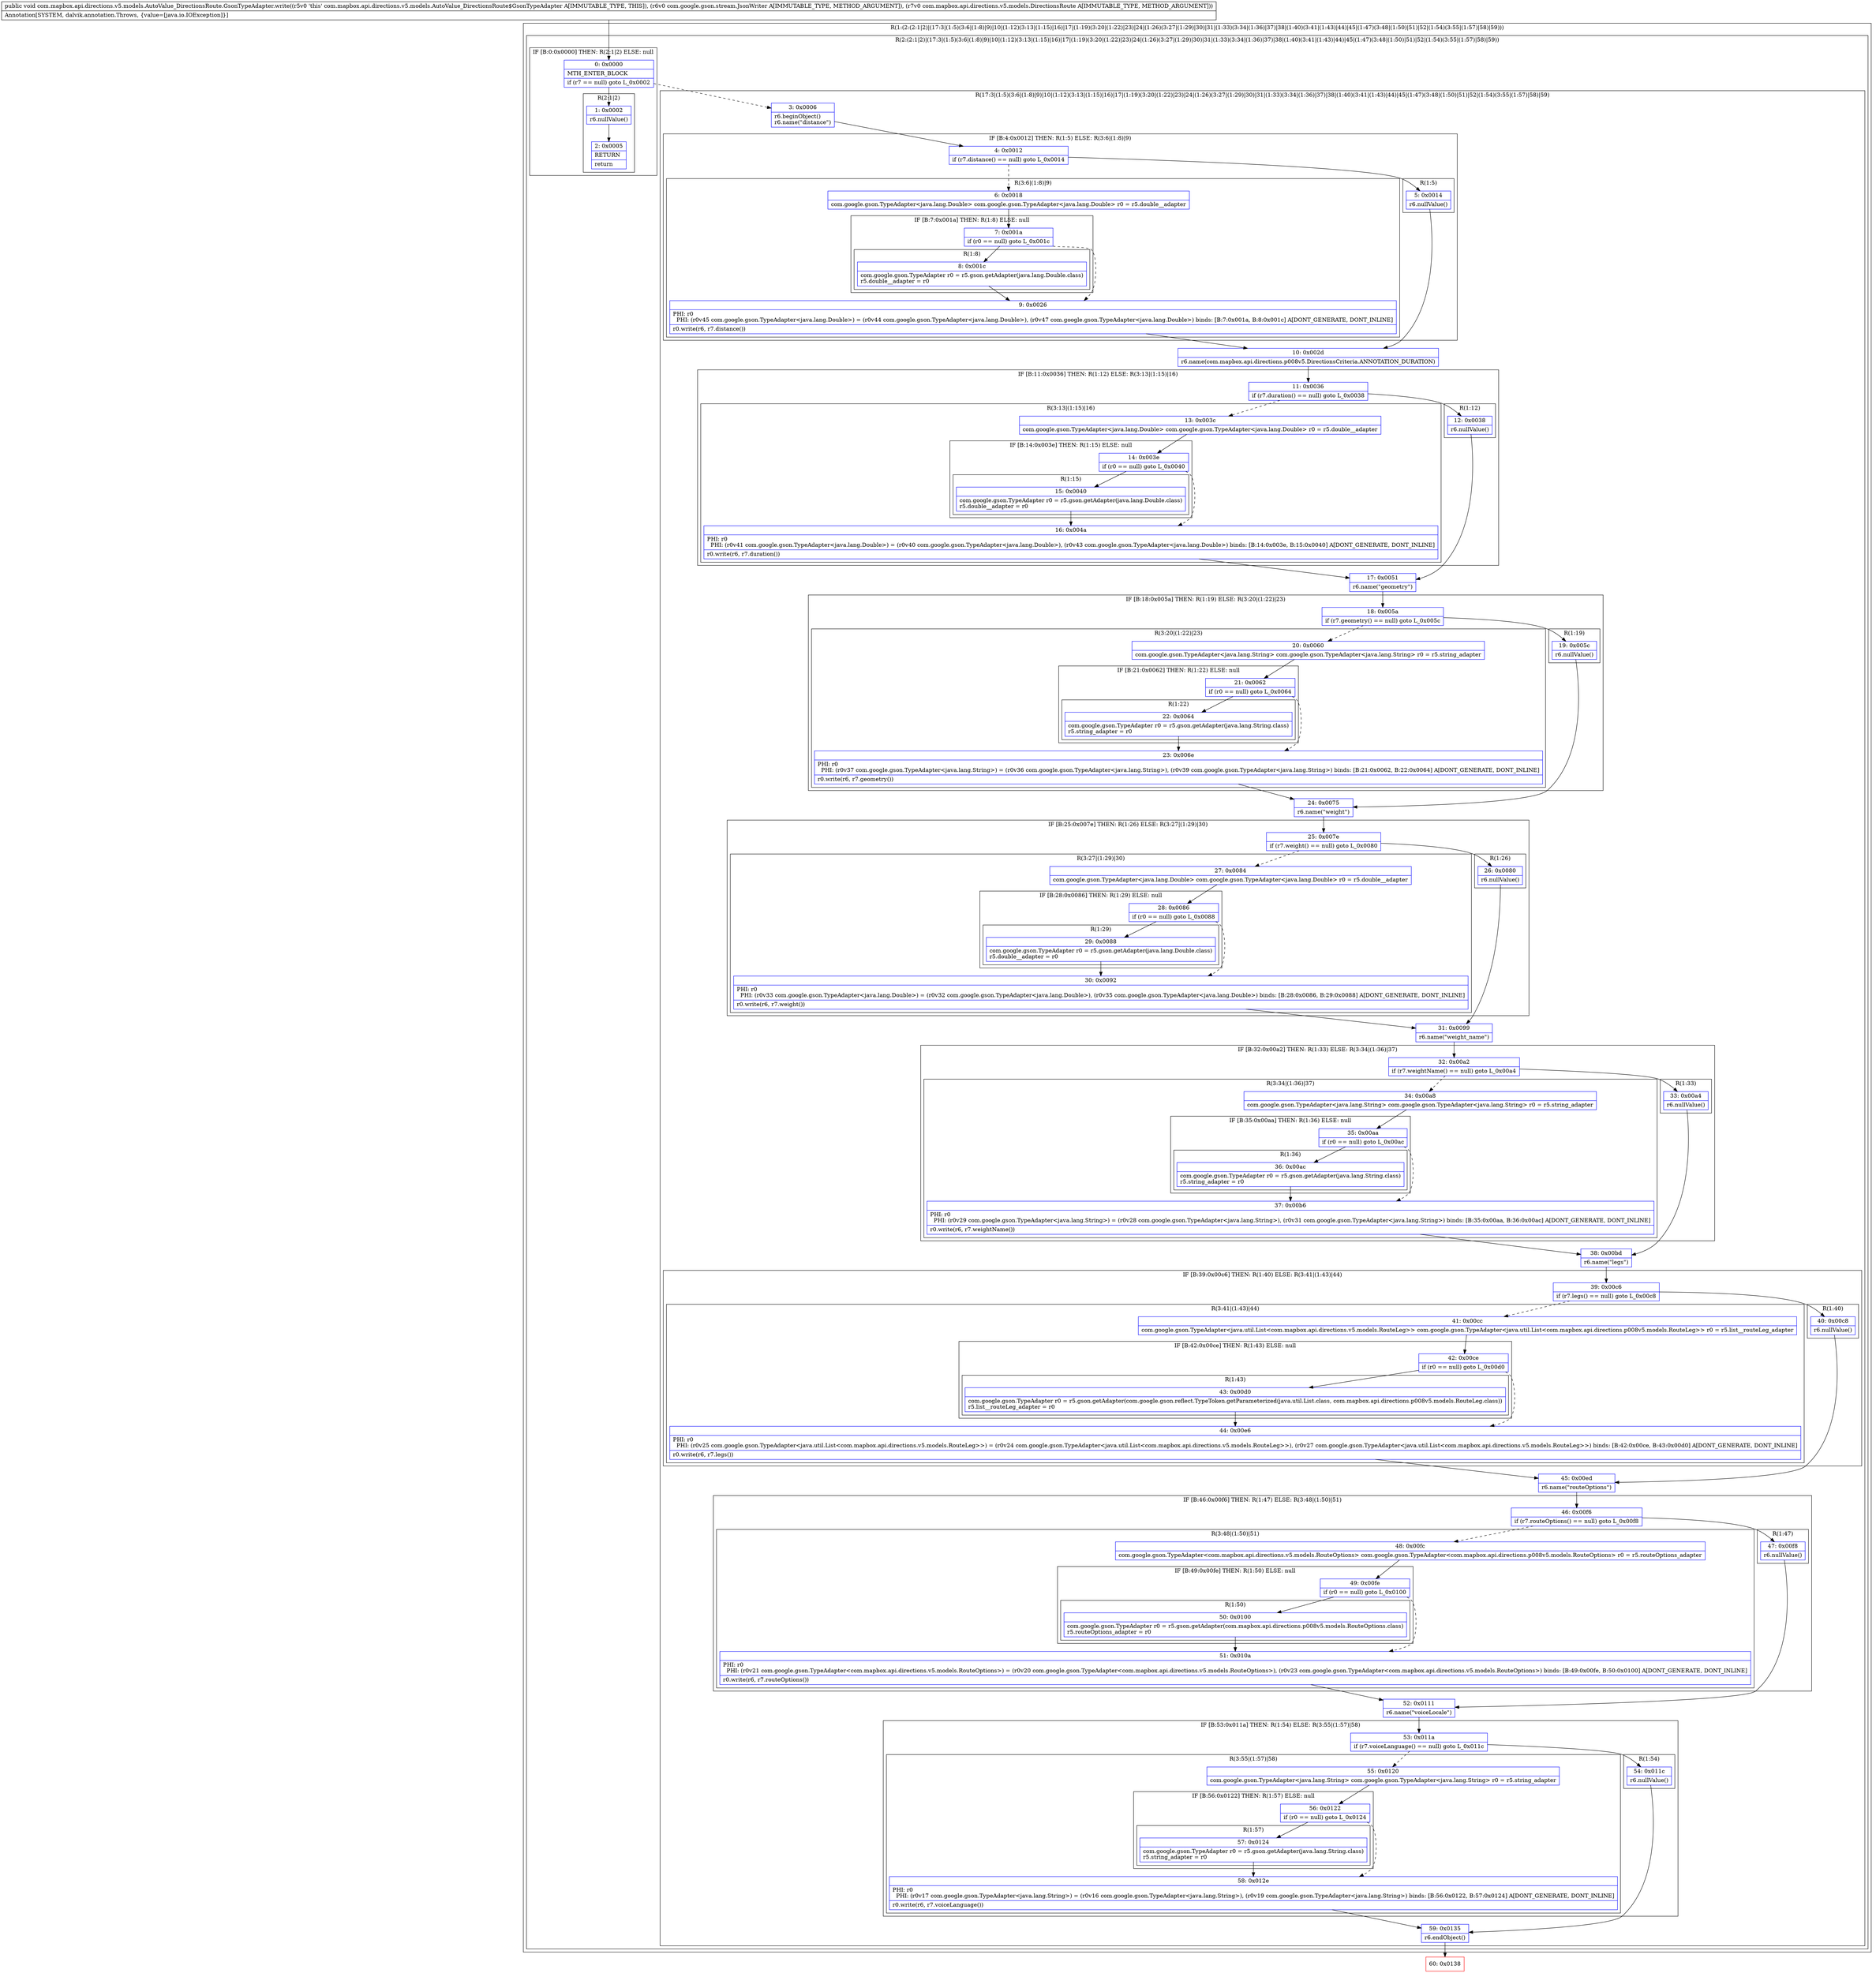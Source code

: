 digraph "CFG forcom.mapbox.api.directions.v5.models.AutoValue_DirectionsRoute.GsonTypeAdapter.write(Lcom\/google\/gson\/stream\/JsonWriter;Lcom\/mapbox\/api\/directions\/v5\/models\/DirectionsRoute;)V" {
subgraph cluster_Region_221024854 {
label = "R(1:(2:(2:1|2)|(17:3|(1:5)(3:6|(1:8)|9)|10|(1:12)(3:13|(1:15)|16)|17|(1:19)(3:20|(1:22)|23)|24|(1:26)(3:27|(1:29)|30)|31|(1:33)(3:34|(1:36)|37)|38|(1:40)(3:41|(1:43)|44)|45|(1:47)(3:48|(1:50)|51)|52|(1:54)(3:55|(1:57)|58)|59)))";
node [shape=record,color=blue];
subgraph cluster_Region_1041454117 {
label = "R(2:(2:1|2)|(17:3|(1:5)(3:6|(1:8)|9)|10|(1:12)(3:13|(1:15)|16)|17|(1:19)(3:20|(1:22)|23)|24|(1:26)(3:27|(1:29)|30)|31|(1:33)(3:34|(1:36)|37)|38|(1:40)(3:41|(1:43)|44)|45|(1:47)(3:48|(1:50)|51)|52|(1:54)(3:55|(1:57)|58)|59))";
node [shape=record,color=blue];
subgraph cluster_IfRegion_1168567634 {
label = "IF [B:0:0x0000] THEN: R(2:1|2) ELSE: null";
node [shape=record,color=blue];
Node_0 [shape=record,label="{0\:\ 0x0000|MTH_ENTER_BLOCK\l|if (r7 == null) goto L_0x0002\l}"];
subgraph cluster_Region_1825558562 {
label = "R(2:1|2)";
node [shape=record,color=blue];
Node_1 [shape=record,label="{1\:\ 0x0002|r6.nullValue()\l}"];
Node_2 [shape=record,label="{2\:\ 0x0005|RETURN\l|return\l}"];
}
}
subgraph cluster_Region_85479887 {
label = "R(17:3|(1:5)(3:6|(1:8)|9)|10|(1:12)(3:13|(1:15)|16)|17|(1:19)(3:20|(1:22)|23)|24|(1:26)(3:27|(1:29)|30)|31|(1:33)(3:34|(1:36)|37)|38|(1:40)(3:41|(1:43)|44)|45|(1:47)(3:48|(1:50)|51)|52|(1:54)(3:55|(1:57)|58)|59)";
node [shape=record,color=blue];
Node_3 [shape=record,label="{3\:\ 0x0006|r6.beginObject()\lr6.name(\"distance\")\l}"];
subgraph cluster_IfRegion_562990901 {
label = "IF [B:4:0x0012] THEN: R(1:5) ELSE: R(3:6|(1:8)|9)";
node [shape=record,color=blue];
Node_4 [shape=record,label="{4\:\ 0x0012|if (r7.distance() == null) goto L_0x0014\l}"];
subgraph cluster_Region_1395665451 {
label = "R(1:5)";
node [shape=record,color=blue];
Node_5 [shape=record,label="{5\:\ 0x0014|r6.nullValue()\l}"];
}
subgraph cluster_Region_488774271 {
label = "R(3:6|(1:8)|9)";
node [shape=record,color=blue];
Node_6 [shape=record,label="{6\:\ 0x0018|com.google.gson.TypeAdapter\<java.lang.Double\> com.google.gson.TypeAdapter\<java.lang.Double\> r0 = r5.double__adapter\l}"];
subgraph cluster_IfRegion_1119847316 {
label = "IF [B:7:0x001a] THEN: R(1:8) ELSE: null";
node [shape=record,color=blue];
Node_7 [shape=record,label="{7\:\ 0x001a|if (r0 == null) goto L_0x001c\l}"];
subgraph cluster_Region_1580255961 {
label = "R(1:8)";
node [shape=record,color=blue];
Node_8 [shape=record,label="{8\:\ 0x001c|com.google.gson.TypeAdapter r0 = r5.gson.getAdapter(java.lang.Double.class)\lr5.double__adapter = r0\l}"];
}
}
Node_9 [shape=record,label="{9\:\ 0x0026|PHI: r0 \l  PHI: (r0v45 com.google.gson.TypeAdapter\<java.lang.Double\>) = (r0v44 com.google.gson.TypeAdapter\<java.lang.Double\>), (r0v47 com.google.gson.TypeAdapter\<java.lang.Double\>) binds: [B:7:0x001a, B:8:0x001c] A[DONT_GENERATE, DONT_INLINE]\l|r0.write(r6, r7.distance())\l}"];
}
}
Node_10 [shape=record,label="{10\:\ 0x002d|r6.name(com.mapbox.api.directions.p008v5.DirectionsCriteria.ANNOTATION_DURATION)\l}"];
subgraph cluster_IfRegion_1106034351 {
label = "IF [B:11:0x0036] THEN: R(1:12) ELSE: R(3:13|(1:15)|16)";
node [shape=record,color=blue];
Node_11 [shape=record,label="{11\:\ 0x0036|if (r7.duration() == null) goto L_0x0038\l}"];
subgraph cluster_Region_104663412 {
label = "R(1:12)";
node [shape=record,color=blue];
Node_12 [shape=record,label="{12\:\ 0x0038|r6.nullValue()\l}"];
}
subgraph cluster_Region_1808077456 {
label = "R(3:13|(1:15)|16)";
node [shape=record,color=blue];
Node_13 [shape=record,label="{13\:\ 0x003c|com.google.gson.TypeAdapter\<java.lang.Double\> com.google.gson.TypeAdapter\<java.lang.Double\> r0 = r5.double__adapter\l}"];
subgraph cluster_IfRegion_2110331610 {
label = "IF [B:14:0x003e] THEN: R(1:15) ELSE: null";
node [shape=record,color=blue];
Node_14 [shape=record,label="{14\:\ 0x003e|if (r0 == null) goto L_0x0040\l}"];
subgraph cluster_Region_1956450762 {
label = "R(1:15)";
node [shape=record,color=blue];
Node_15 [shape=record,label="{15\:\ 0x0040|com.google.gson.TypeAdapter r0 = r5.gson.getAdapter(java.lang.Double.class)\lr5.double__adapter = r0\l}"];
}
}
Node_16 [shape=record,label="{16\:\ 0x004a|PHI: r0 \l  PHI: (r0v41 com.google.gson.TypeAdapter\<java.lang.Double\>) = (r0v40 com.google.gson.TypeAdapter\<java.lang.Double\>), (r0v43 com.google.gson.TypeAdapter\<java.lang.Double\>) binds: [B:14:0x003e, B:15:0x0040] A[DONT_GENERATE, DONT_INLINE]\l|r0.write(r6, r7.duration())\l}"];
}
}
Node_17 [shape=record,label="{17\:\ 0x0051|r6.name(\"geometry\")\l}"];
subgraph cluster_IfRegion_1394596257 {
label = "IF [B:18:0x005a] THEN: R(1:19) ELSE: R(3:20|(1:22)|23)";
node [shape=record,color=blue];
Node_18 [shape=record,label="{18\:\ 0x005a|if (r7.geometry() == null) goto L_0x005c\l}"];
subgraph cluster_Region_19714203 {
label = "R(1:19)";
node [shape=record,color=blue];
Node_19 [shape=record,label="{19\:\ 0x005c|r6.nullValue()\l}"];
}
subgraph cluster_Region_2144080235 {
label = "R(3:20|(1:22)|23)";
node [shape=record,color=blue];
Node_20 [shape=record,label="{20\:\ 0x0060|com.google.gson.TypeAdapter\<java.lang.String\> com.google.gson.TypeAdapter\<java.lang.String\> r0 = r5.string_adapter\l}"];
subgraph cluster_IfRegion_506451080 {
label = "IF [B:21:0x0062] THEN: R(1:22) ELSE: null";
node [shape=record,color=blue];
Node_21 [shape=record,label="{21\:\ 0x0062|if (r0 == null) goto L_0x0064\l}"];
subgraph cluster_Region_1910440027 {
label = "R(1:22)";
node [shape=record,color=blue];
Node_22 [shape=record,label="{22\:\ 0x0064|com.google.gson.TypeAdapter r0 = r5.gson.getAdapter(java.lang.String.class)\lr5.string_adapter = r0\l}"];
}
}
Node_23 [shape=record,label="{23\:\ 0x006e|PHI: r0 \l  PHI: (r0v37 com.google.gson.TypeAdapter\<java.lang.String\>) = (r0v36 com.google.gson.TypeAdapter\<java.lang.String\>), (r0v39 com.google.gson.TypeAdapter\<java.lang.String\>) binds: [B:21:0x0062, B:22:0x0064] A[DONT_GENERATE, DONT_INLINE]\l|r0.write(r6, r7.geometry())\l}"];
}
}
Node_24 [shape=record,label="{24\:\ 0x0075|r6.name(\"weight\")\l}"];
subgraph cluster_IfRegion_621879255 {
label = "IF [B:25:0x007e] THEN: R(1:26) ELSE: R(3:27|(1:29)|30)";
node [shape=record,color=blue];
Node_25 [shape=record,label="{25\:\ 0x007e|if (r7.weight() == null) goto L_0x0080\l}"];
subgraph cluster_Region_1267324072 {
label = "R(1:26)";
node [shape=record,color=blue];
Node_26 [shape=record,label="{26\:\ 0x0080|r6.nullValue()\l}"];
}
subgraph cluster_Region_344150986 {
label = "R(3:27|(1:29)|30)";
node [shape=record,color=blue];
Node_27 [shape=record,label="{27\:\ 0x0084|com.google.gson.TypeAdapter\<java.lang.Double\> com.google.gson.TypeAdapter\<java.lang.Double\> r0 = r5.double__adapter\l}"];
subgraph cluster_IfRegion_780886663 {
label = "IF [B:28:0x0086] THEN: R(1:29) ELSE: null";
node [shape=record,color=blue];
Node_28 [shape=record,label="{28\:\ 0x0086|if (r0 == null) goto L_0x0088\l}"];
subgraph cluster_Region_2129800621 {
label = "R(1:29)";
node [shape=record,color=blue];
Node_29 [shape=record,label="{29\:\ 0x0088|com.google.gson.TypeAdapter r0 = r5.gson.getAdapter(java.lang.Double.class)\lr5.double__adapter = r0\l}"];
}
}
Node_30 [shape=record,label="{30\:\ 0x0092|PHI: r0 \l  PHI: (r0v33 com.google.gson.TypeAdapter\<java.lang.Double\>) = (r0v32 com.google.gson.TypeAdapter\<java.lang.Double\>), (r0v35 com.google.gson.TypeAdapter\<java.lang.Double\>) binds: [B:28:0x0086, B:29:0x0088] A[DONT_GENERATE, DONT_INLINE]\l|r0.write(r6, r7.weight())\l}"];
}
}
Node_31 [shape=record,label="{31\:\ 0x0099|r6.name(\"weight_name\")\l}"];
subgraph cluster_IfRegion_1719066281 {
label = "IF [B:32:0x00a2] THEN: R(1:33) ELSE: R(3:34|(1:36)|37)";
node [shape=record,color=blue];
Node_32 [shape=record,label="{32\:\ 0x00a2|if (r7.weightName() == null) goto L_0x00a4\l}"];
subgraph cluster_Region_20542196 {
label = "R(1:33)";
node [shape=record,color=blue];
Node_33 [shape=record,label="{33\:\ 0x00a4|r6.nullValue()\l}"];
}
subgraph cluster_Region_1906534160 {
label = "R(3:34|(1:36)|37)";
node [shape=record,color=blue];
Node_34 [shape=record,label="{34\:\ 0x00a8|com.google.gson.TypeAdapter\<java.lang.String\> com.google.gson.TypeAdapter\<java.lang.String\> r0 = r5.string_adapter\l}"];
subgraph cluster_IfRegion_1968474205 {
label = "IF [B:35:0x00aa] THEN: R(1:36) ELSE: null";
node [shape=record,color=blue];
Node_35 [shape=record,label="{35\:\ 0x00aa|if (r0 == null) goto L_0x00ac\l}"];
subgraph cluster_Region_1545703693 {
label = "R(1:36)";
node [shape=record,color=blue];
Node_36 [shape=record,label="{36\:\ 0x00ac|com.google.gson.TypeAdapter r0 = r5.gson.getAdapter(java.lang.String.class)\lr5.string_adapter = r0\l}"];
}
}
Node_37 [shape=record,label="{37\:\ 0x00b6|PHI: r0 \l  PHI: (r0v29 com.google.gson.TypeAdapter\<java.lang.String\>) = (r0v28 com.google.gson.TypeAdapter\<java.lang.String\>), (r0v31 com.google.gson.TypeAdapter\<java.lang.String\>) binds: [B:35:0x00aa, B:36:0x00ac] A[DONT_GENERATE, DONT_INLINE]\l|r0.write(r6, r7.weightName())\l}"];
}
}
Node_38 [shape=record,label="{38\:\ 0x00bd|r6.name(\"legs\")\l}"];
subgraph cluster_IfRegion_754657955 {
label = "IF [B:39:0x00c6] THEN: R(1:40) ELSE: R(3:41|(1:43)|44)";
node [shape=record,color=blue];
Node_39 [shape=record,label="{39\:\ 0x00c6|if (r7.legs() == null) goto L_0x00c8\l}"];
subgraph cluster_Region_701662976 {
label = "R(1:40)";
node [shape=record,color=blue];
Node_40 [shape=record,label="{40\:\ 0x00c8|r6.nullValue()\l}"];
}
subgraph cluster_Region_202651502 {
label = "R(3:41|(1:43)|44)";
node [shape=record,color=blue];
Node_41 [shape=record,label="{41\:\ 0x00cc|com.google.gson.TypeAdapter\<java.util.List\<com.mapbox.api.directions.v5.models.RouteLeg\>\> com.google.gson.TypeAdapter\<java.util.List\<com.mapbox.api.directions.p008v5.models.RouteLeg\>\> r0 = r5.list__routeLeg_adapter\l}"];
subgraph cluster_IfRegion_623412174 {
label = "IF [B:42:0x00ce] THEN: R(1:43) ELSE: null";
node [shape=record,color=blue];
Node_42 [shape=record,label="{42\:\ 0x00ce|if (r0 == null) goto L_0x00d0\l}"];
subgraph cluster_Region_1764232842 {
label = "R(1:43)";
node [shape=record,color=blue];
Node_43 [shape=record,label="{43\:\ 0x00d0|com.google.gson.TypeAdapter r0 = r5.gson.getAdapter(com.google.gson.reflect.TypeToken.getParameterized(java.util.List.class, com.mapbox.api.directions.p008v5.models.RouteLeg.class))\lr5.list__routeLeg_adapter = r0\l}"];
}
}
Node_44 [shape=record,label="{44\:\ 0x00e6|PHI: r0 \l  PHI: (r0v25 com.google.gson.TypeAdapter\<java.util.List\<com.mapbox.api.directions.v5.models.RouteLeg\>\>) = (r0v24 com.google.gson.TypeAdapter\<java.util.List\<com.mapbox.api.directions.v5.models.RouteLeg\>\>), (r0v27 com.google.gson.TypeAdapter\<java.util.List\<com.mapbox.api.directions.v5.models.RouteLeg\>\>) binds: [B:42:0x00ce, B:43:0x00d0] A[DONT_GENERATE, DONT_INLINE]\l|r0.write(r6, r7.legs())\l}"];
}
}
Node_45 [shape=record,label="{45\:\ 0x00ed|r6.name(\"routeOptions\")\l}"];
subgraph cluster_IfRegion_2038531845 {
label = "IF [B:46:0x00f6] THEN: R(1:47) ELSE: R(3:48|(1:50)|51)";
node [shape=record,color=blue];
Node_46 [shape=record,label="{46\:\ 0x00f6|if (r7.routeOptions() == null) goto L_0x00f8\l}"];
subgraph cluster_Region_862319635 {
label = "R(1:47)";
node [shape=record,color=blue];
Node_47 [shape=record,label="{47\:\ 0x00f8|r6.nullValue()\l}"];
}
subgraph cluster_Region_1335183767 {
label = "R(3:48|(1:50)|51)";
node [shape=record,color=blue];
Node_48 [shape=record,label="{48\:\ 0x00fc|com.google.gson.TypeAdapter\<com.mapbox.api.directions.v5.models.RouteOptions\> com.google.gson.TypeAdapter\<com.mapbox.api.directions.p008v5.models.RouteOptions\> r0 = r5.routeOptions_adapter\l}"];
subgraph cluster_IfRegion_2024116052 {
label = "IF [B:49:0x00fe] THEN: R(1:50) ELSE: null";
node [shape=record,color=blue];
Node_49 [shape=record,label="{49\:\ 0x00fe|if (r0 == null) goto L_0x0100\l}"];
subgraph cluster_Region_636298285 {
label = "R(1:50)";
node [shape=record,color=blue];
Node_50 [shape=record,label="{50\:\ 0x0100|com.google.gson.TypeAdapter r0 = r5.gson.getAdapter(com.mapbox.api.directions.p008v5.models.RouteOptions.class)\lr5.routeOptions_adapter = r0\l}"];
}
}
Node_51 [shape=record,label="{51\:\ 0x010a|PHI: r0 \l  PHI: (r0v21 com.google.gson.TypeAdapter\<com.mapbox.api.directions.v5.models.RouteOptions\>) = (r0v20 com.google.gson.TypeAdapter\<com.mapbox.api.directions.v5.models.RouteOptions\>), (r0v23 com.google.gson.TypeAdapter\<com.mapbox.api.directions.v5.models.RouteOptions\>) binds: [B:49:0x00fe, B:50:0x0100] A[DONT_GENERATE, DONT_INLINE]\l|r0.write(r6, r7.routeOptions())\l}"];
}
}
Node_52 [shape=record,label="{52\:\ 0x0111|r6.name(\"voiceLocale\")\l}"];
subgraph cluster_IfRegion_1186885358 {
label = "IF [B:53:0x011a] THEN: R(1:54) ELSE: R(3:55|(1:57)|58)";
node [shape=record,color=blue];
Node_53 [shape=record,label="{53\:\ 0x011a|if (r7.voiceLanguage() == null) goto L_0x011c\l}"];
subgraph cluster_Region_2070481854 {
label = "R(1:54)";
node [shape=record,color=blue];
Node_54 [shape=record,label="{54\:\ 0x011c|r6.nullValue()\l}"];
}
subgraph cluster_Region_1386677950 {
label = "R(3:55|(1:57)|58)";
node [shape=record,color=blue];
Node_55 [shape=record,label="{55\:\ 0x0120|com.google.gson.TypeAdapter\<java.lang.String\> com.google.gson.TypeAdapter\<java.lang.String\> r0 = r5.string_adapter\l}"];
subgraph cluster_IfRegion_1825772252 {
label = "IF [B:56:0x0122] THEN: R(1:57) ELSE: null";
node [shape=record,color=blue];
Node_56 [shape=record,label="{56\:\ 0x0122|if (r0 == null) goto L_0x0124\l}"];
subgraph cluster_Region_1329748718 {
label = "R(1:57)";
node [shape=record,color=blue];
Node_57 [shape=record,label="{57\:\ 0x0124|com.google.gson.TypeAdapter r0 = r5.gson.getAdapter(java.lang.String.class)\lr5.string_adapter = r0\l}"];
}
}
Node_58 [shape=record,label="{58\:\ 0x012e|PHI: r0 \l  PHI: (r0v17 com.google.gson.TypeAdapter\<java.lang.String\>) = (r0v16 com.google.gson.TypeAdapter\<java.lang.String\>), (r0v19 com.google.gson.TypeAdapter\<java.lang.String\>) binds: [B:56:0x0122, B:57:0x0124] A[DONT_GENERATE, DONT_INLINE]\l|r0.write(r6, r7.voiceLanguage())\l}"];
}
}
Node_59 [shape=record,label="{59\:\ 0x0135|r6.endObject()\l}"];
}
}
}
Node_60 [shape=record,color=red,label="{60\:\ 0x0138}"];
MethodNode[shape=record,label="{public void com.mapbox.api.directions.v5.models.AutoValue_DirectionsRoute.GsonTypeAdapter.write((r5v0 'this' com.mapbox.api.directions.v5.models.AutoValue_DirectionsRoute$GsonTypeAdapter A[IMMUTABLE_TYPE, THIS]), (r6v0 com.google.gson.stream.JsonWriter A[IMMUTABLE_TYPE, METHOD_ARGUMENT]), (r7v0 com.mapbox.api.directions.v5.models.DirectionsRoute A[IMMUTABLE_TYPE, METHOD_ARGUMENT]))  | Annotation[SYSTEM, dalvik.annotation.Throws, \{value=[java.io.IOException]\}]\l}"];
MethodNode -> Node_0;
Node_0 -> Node_1;
Node_0 -> Node_3[style=dashed];
Node_1 -> Node_2;
Node_3 -> Node_4;
Node_4 -> Node_5;
Node_4 -> Node_6[style=dashed];
Node_5 -> Node_10;
Node_6 -> Node_7;
Node_7 -> Node_8;
Node_7 -> Node_9[style=dashed];
Node_8 -> Node_9;
Node_9 -> Node_10;
Node_10 -> Node_11;
Node_11 -> Node_12;
Node_11 -> Node_13[style=dashed];
Node_12 -> Node_17;
Node_13 -> Node_14;
Node_14 -> Node_15;
Node_14 -> Node_16[style=dashed];
Node_15 -> Node_16;
Node_16 -> Node_17;
Node_17 -> Node_18;
Node_18 -> Node_19;
Node_18 -> Node_20[style=dashed];
Node_19 -> Node_24;
Node_20 -> Node_21;
Node_21 -> Node_22;
Node_21 -> Node_23[style=dashed];
Node_22 -> Node_23;
Node_23 -> Node_24;
Node_24 -> Node_25;
Node_25 -> Node_26;
Node_25 -> Node_27[style=dashed];
Node_26 -> Node_31;
Node_27 -> Node_28;
Node_28 -> Node_29;
Node_28 -> Node_30[style=dashed];
Node_29 -> Node_30;
Node_30 -> Node_31;
Node_31 -> Node_32;
Node_32 -> Node_33;
Node_32 -> Node_34[style=dashed];
Node_33 -> Node_38;
Node_34 -> Node_35;
Node_35 -> Node_36;
Node_35 -> Node_37[style=dashed];
Node_36 -> Node_37;
Node_37 -> Node_38;
Node_38 -> Node_39;
Node_39 -> Node_40;
Node_39 -> Node_41[style=dashed];
Node_40 -> Node_45;
Node_41 -> Node_42;
Node_42 -> Node_43;
Node_42 -> Node_44[style=dashed];
Node_43 -> Node_44;
Node_44 -> Node_45;
Node_45 -> Node_46;
Node_46 -> Node_47;
Node_46 -> Node_48[style=dashed];
Node_47 -> Node_52;
Node_48 -> Node_49;
Node_49 -> Node_50;
Node_49 -> Node_51[style=dashed];
Node_50 -> Node_51;
Node_51 -> Node_52;
Node_52 -> Node_53;
Node_53 -> Node_54;
Node_53 -> Node_55[style=dashed];
Node_54 -> Node_59;
Node_55 -> Node_56;
Node_56 -> Node_57;
Node_56 -> Node_58[style=dashed];
Node_57 -> Node_58;
Node_58 -> Node_59;
Node_59 -> Node_60;
}

